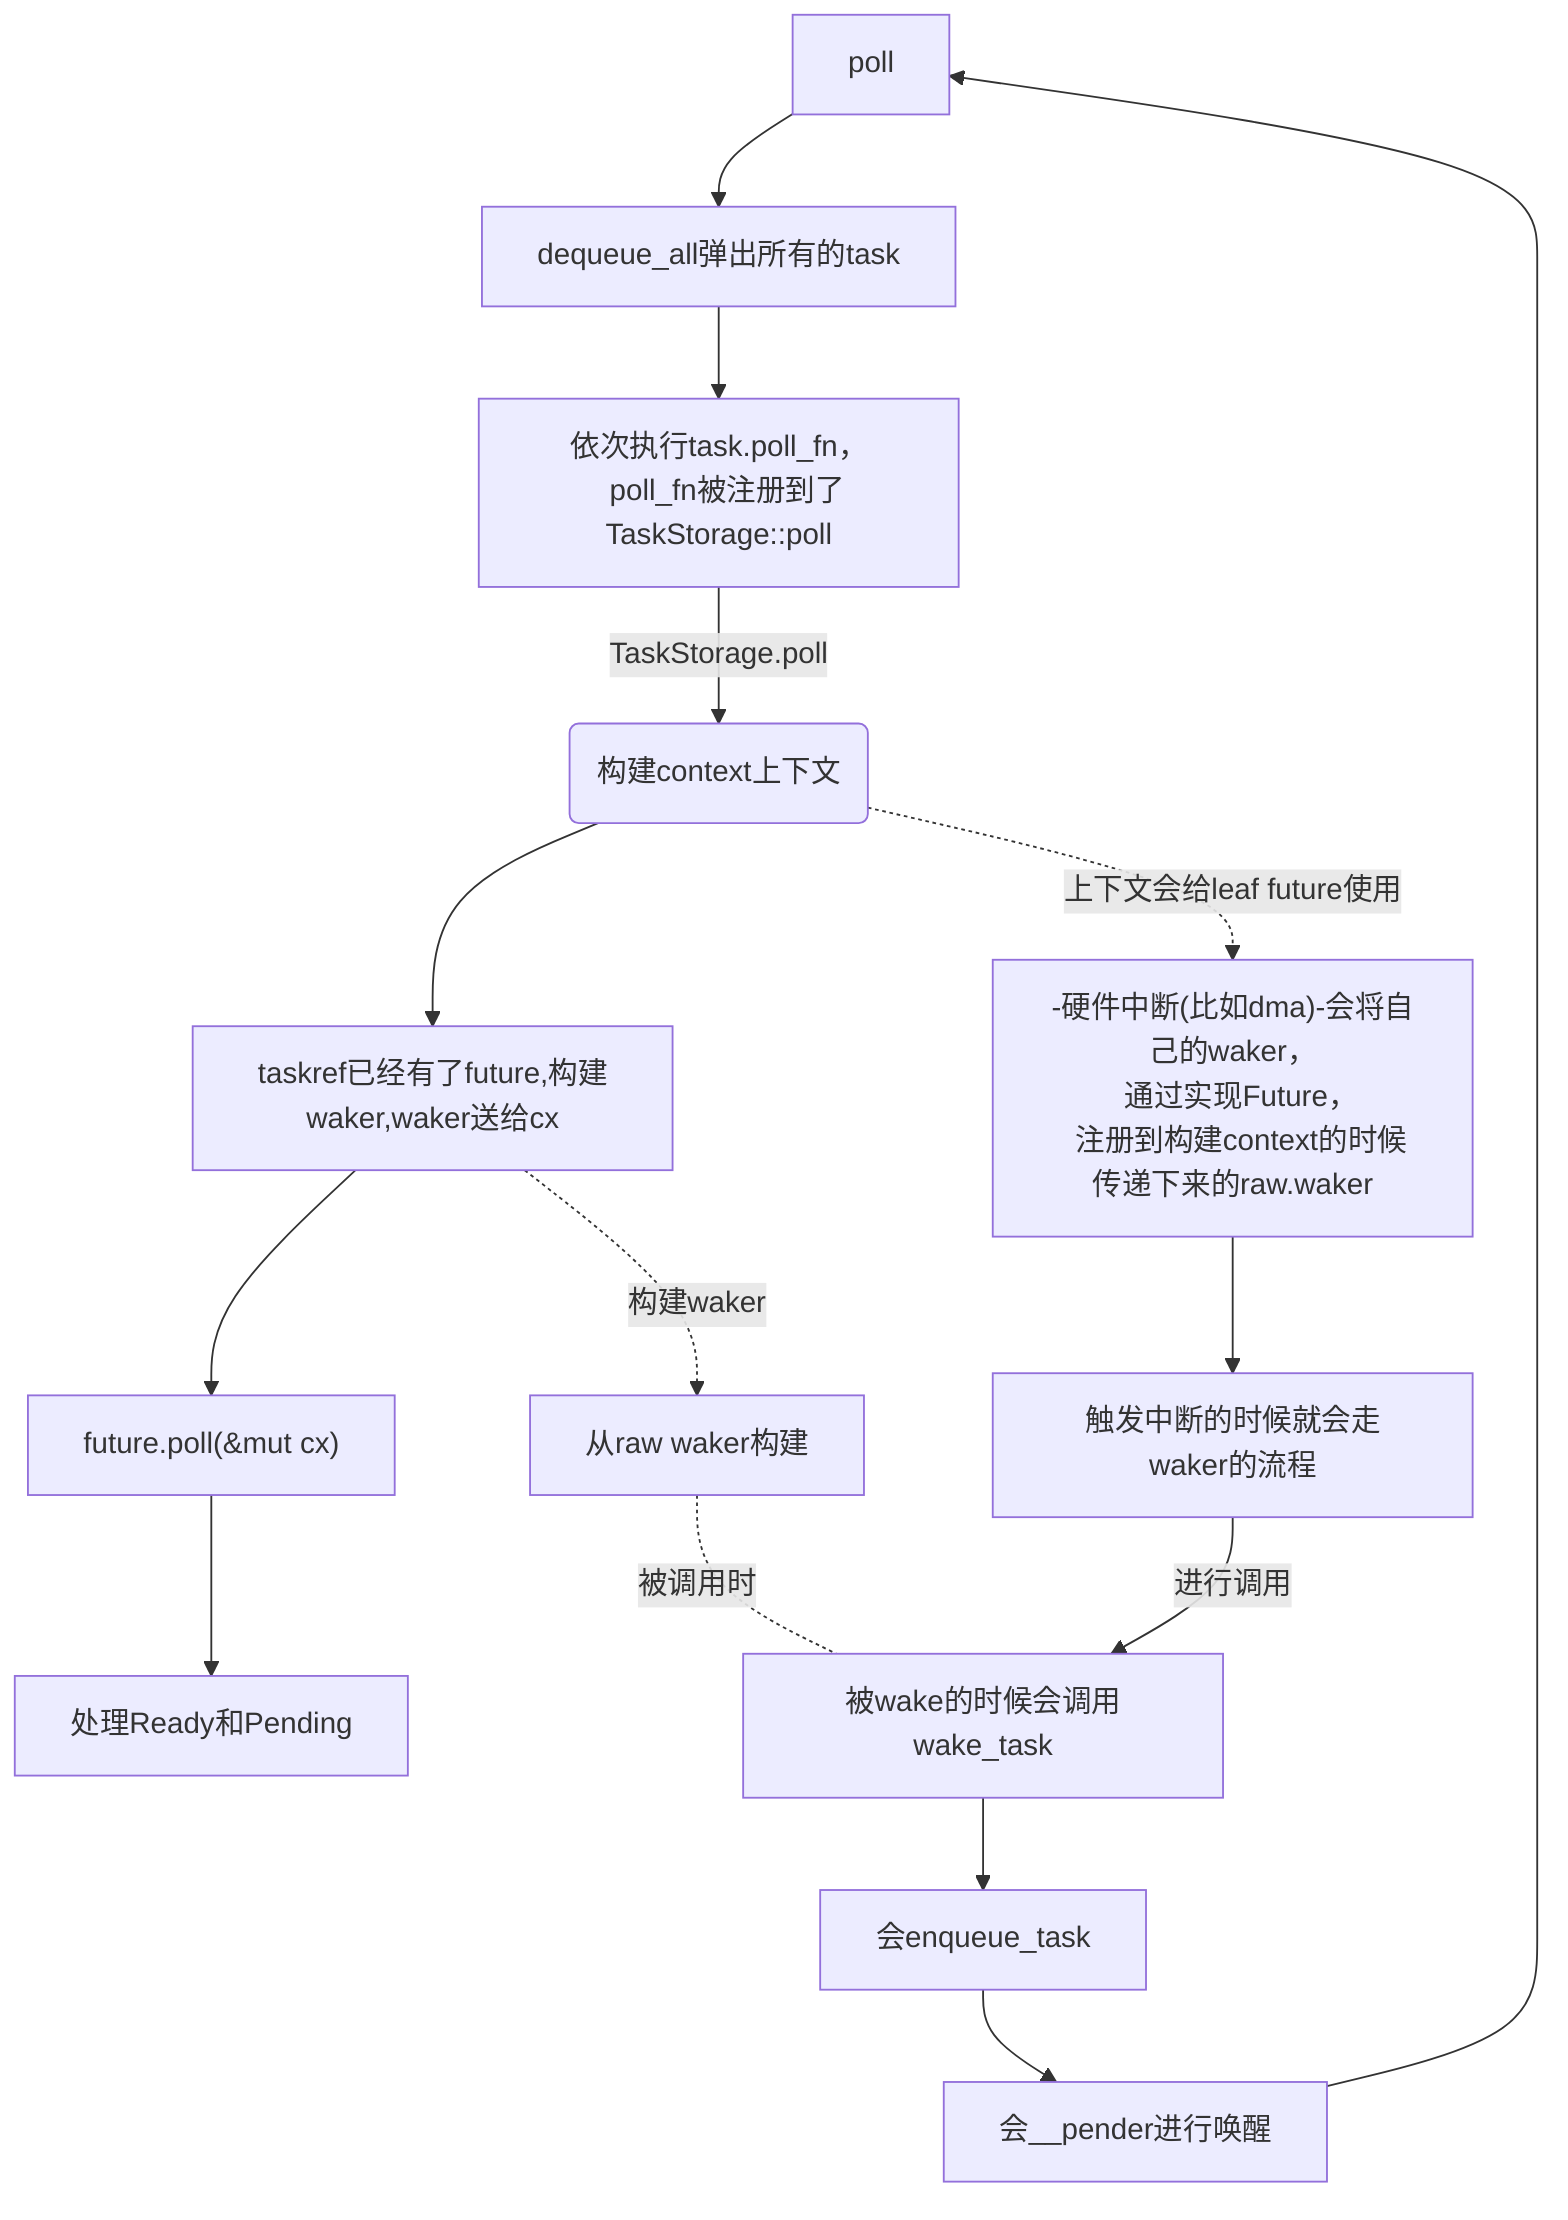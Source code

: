 flowchart TD
  N["poll"] --> A
  A["dequeue_all弹出所有的task"] --> TaskPoll[依次执行task.poll_fn，
  poll_fn被注册到了TaskStorage::poll
  ]--> |TaskStorage.poll| TaskStoragePoll(构建context上下文)
  TaskStoragePoll--> P[taskref已经有了future,构建waker,waker送给cx]
  P --> Future["future.poll(&mut cx)"] --> 处理Ready和Pending
  P -.-> |构建waker| RawWaker["从raw waker构建"] -.被调用时.- Wake[被wake的时候会调用wake_task] --> 会enqueue_task --> 会__pender进行唤醒 --> N

  
  NVICInt["-硬件中断(比如dma)-会将自己的waker，
  通过实现Future，
  注册到构建context的时候传递下来的raw.waker"] --> 触发中断的时候就会走waker的流程 --> |进行调用| Wake
  TaskStoragePoll -.-> |上下文会给leaf future使用| NVICInt